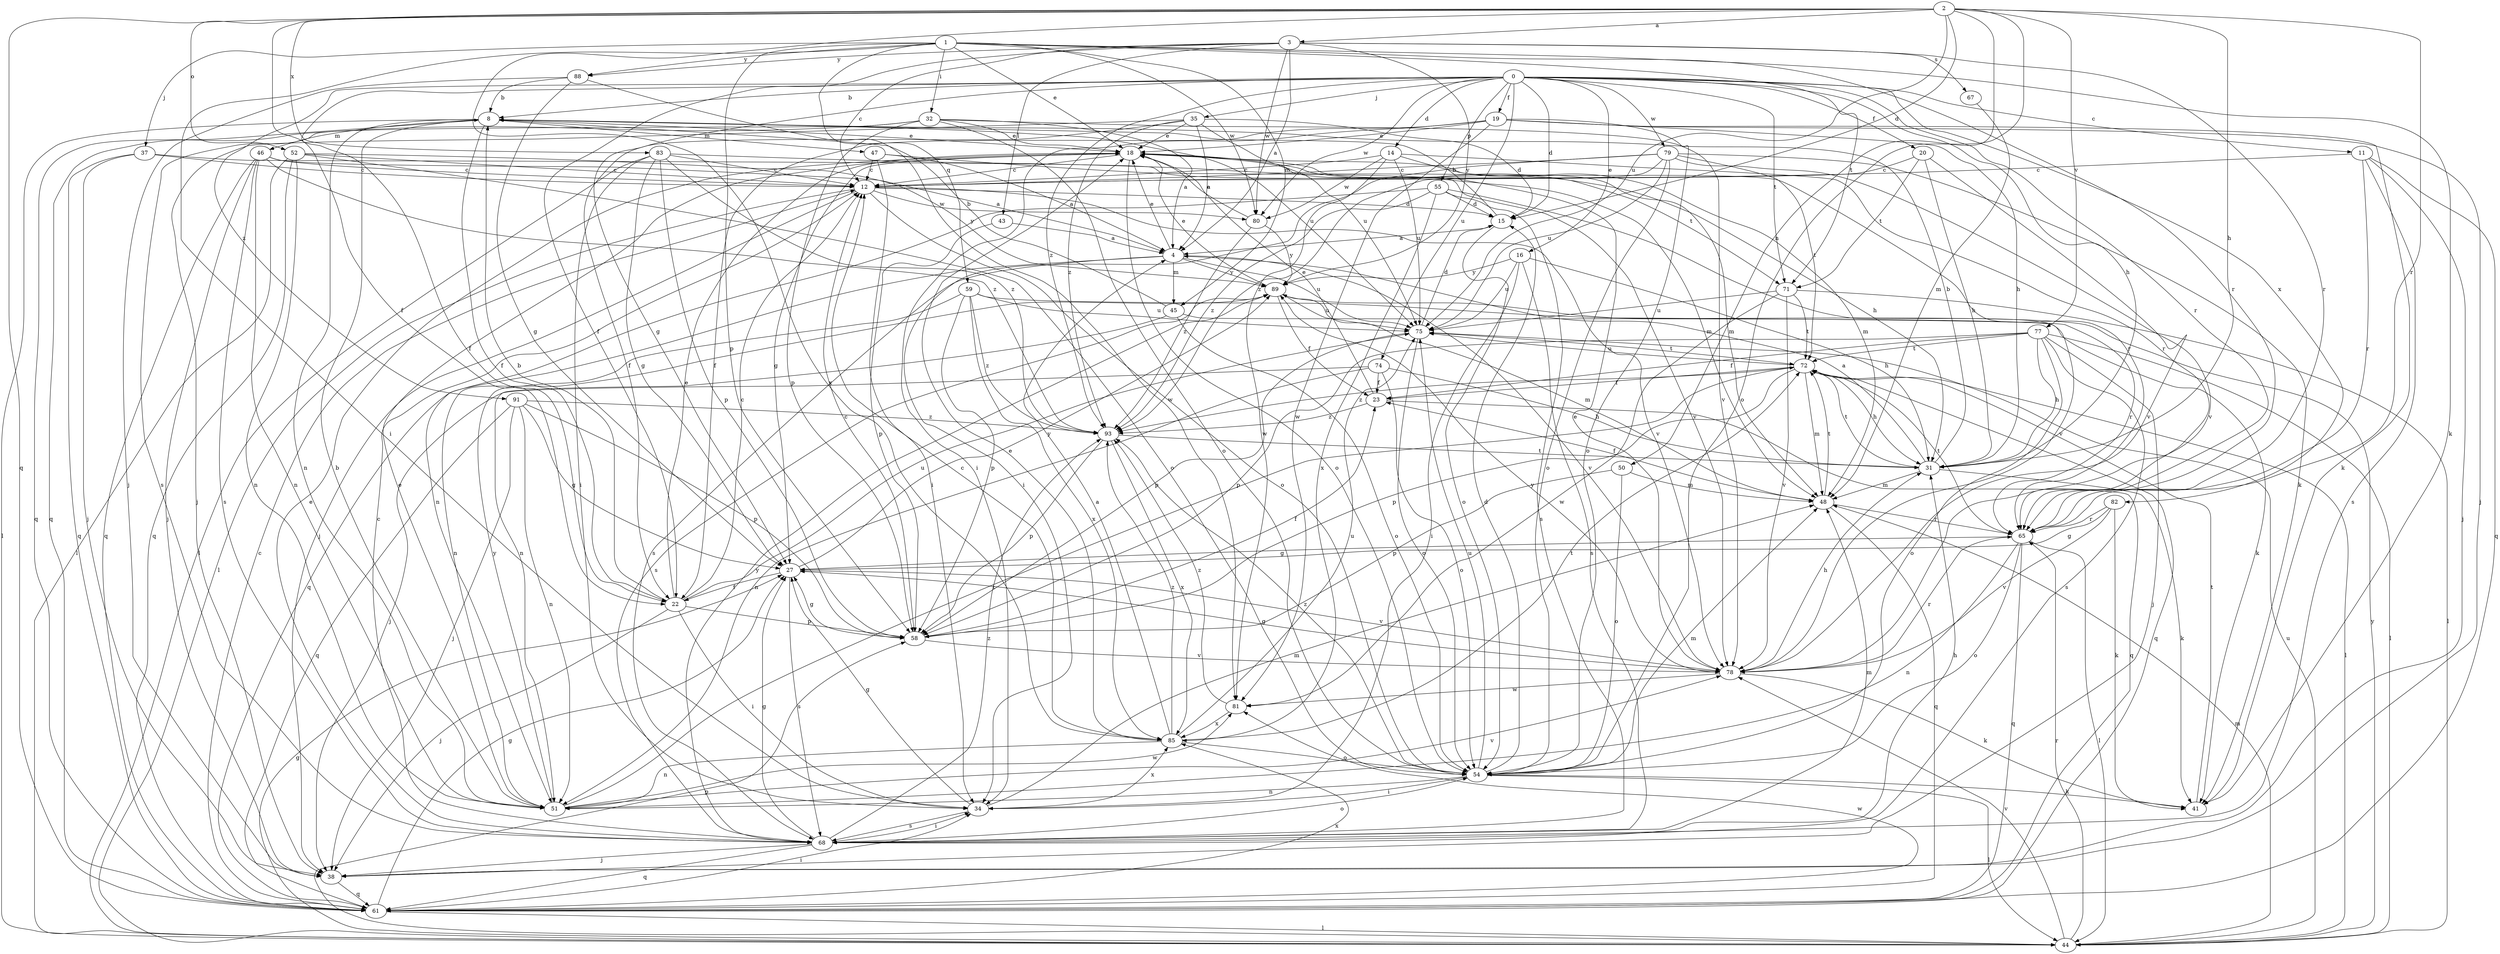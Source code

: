 strict digraph  {
0;
1;
2;
3;
4;
8;
11;
12;
14;
15;
16;
18;
19;
20;
22;
23;
27;
31;
32;
34;
35;
37;
38;
41;
43;
44;
45;
46;
47;
48;
50;
51;
52;
54;
55;
58;
59;
61;
65;
67;
68;
71;
72;
74;
75;
77;
78;
79;
80;
81;
82;
83;
85;
88;
89;
91;
93;
0 -> 8  [label=b];
0 -> 11  [label=c];
0 -> 14  [label=d];
0 -> 15  [label=d];
0 -> 16  [label=e];
0 -> 19  [label=f];
0 -> 20  [label=f];
0 -> 22  [label=f];
0 -> 27  [label=g];
0 -> 31  [label=h];
0 -> 35  [label=j];
0 -> 55  [label=p];
0 -> 65  [label=r];
0 -> 71  [label=t];
0 -> 74  [label=u];
0 -> 79  [label=w];
0 -> 80  [label=w];
0 -> 82  [label=x];
0 -> 91  [label=z];
0 -> 93  [label=z];
1 -> 18  [label=e];
1 -> 32  [label=i];
1 -> 34  [label=i];
1 -> 37  [label=j];
1 -> 41  [label=k];
1 -> 45  [label=m];
1 -> 58  [label=p];
1 -> 59  [label=q];
1 -> 65  [label=r];
1 -> 71  [label=t];
1 -> 80  [label=w];
1 -> 88  [label=y];
2 -> 3  [label=a];
2 -> 15  [label=d];
2 -> 22  [label=f];
2 -> 31  [label=h];
2 -> 50  [label=n];
2 -> 52  [label=o];
2 -> 54  [label=o];
2 -> 61  [label=q];
2 -> 65  [label=r];
2 -> 75  [label=u];
2 -> 77  [label=v];
2 -> 83  [label=x];
2 -> 85  [label=x];
3 -> 4  [label=a];
3 -> 12  [label=c];
3 -> 22  [label=f];
3 -> 43  [label=l];
3 -> 65  [label=r];
3 -> 67  [label=s];
3 -> 80  [label=w];
3 -> 88  [label=y];
3 -> 89  [label=y];
4 -> 18  [label=e];
4 -> 45  [label=m];
4 -> 61  [label=q];
4 -> 68  [label=s];
4 -> 75  [label=u];
4 -> 78  [label=v];
4 -> 89  [label=y];
8 -> 18  [label=e];
8 -> 22  [label=f];
8 -> 44  [label=l];
8 -> 46  [label=m];
8 -> 47  [label=m];
8 -> 51  [label=n];
8 -> 61  [label=q];
8 -> 75  [label=u];
11 -> 12  [label=c];
11 -> 38  [label=j];
11 -> 61  [label=q];
11 -> 65  [label=r];
11 -> 68  [label=s];
12 -> 15  [label=d];
12 -> 38  [label=j];
12 -> 44  [label=l];
12 -> 54  [label=o];
12 -> 78  [label=v];
12 -> 80  [label=w];
14 -> 12  [label=c];
14 -> 48  [label=m];
14 -> 65  [label=r];
14 -> 75  [label=u];
14 -> 80  [label=w];
14 -> 81  [label=w];
15 -> 4  [label=a];
15 -> 8  [label=b];
15 -> 54  [label=o];
16 -> 31  [label=h];
16 -> 34  [label=i];
16 -> 68  [label=s];
16 -> 75  [label=u];
16 -> 89  [label=y];
18 -> 12  [label=c];
18 -> 27  [label=g];
18 -> 48  [label=m];
18 -> 54  [label=o];
18 -> 65  [label=r];
18 -> 71  [label=t];
19 -> 18  [label=e];
19 -> 22  [label=f];
19 -> 31  [label=h];
19 -> 34  [label=i];
19 -> 38  [label=j];
19 -> 41  [label=k];
19 -> 54  [label=o];
19 -> 81  [label=w];
20 -> 12  [label=c];
20 -> 31  [label=h];
20 -> 71  [label=t];
20 -> 78  [label=v];
22 -> 8  [label=b];
22 -> 12  [label=c];
22 -> 18  [label=e];
22 -> 34  [label=i];
22 -> 38  [label=j];
22 -> 58  [label=p];
22 -> 75  [label=u];
23 -> 18  [label=e];
23 -> 61  [label=q];
23 -> 93  [label=z];
27 -> 22  [label=f];
27 -> 68  [label=s];
27 -> 78  [label=v];
27 -> 89  [label=y];
31 -> 4  [label=a];
31 -> 8  [label=b];
31 -> 41  [label=k];
31 -> 48  [label=m];
31 -> 72  [label=t];
32 -> 4  [label=a];
32 -> 18  [label=e];
32 -> 54  [label=o];
32 -> 58  [label=p];
32 -> 61  [label=q];
32 -> 68  [label=s];
32 -> 78  [label=v];
34 -> 27  [label=g];
34 -> 48  [label=m];
34 -> 68  [label=s];
34 -> 85  [label=x];
35 -> 4  [label=a];
35 -> 15  [label=d];
35 -> 18  [label=e];
35 -> 22  [label=f];
35 -> 38  [label=j];
35 -> 75  [label=u];
35 -> 93  [label=z];
37 -> 12  [label=c];
37 -> 38  [label=j];
37 -> 48  [label=m];
37 -> 61  [label=q];
38 -> 61  [label=q];
41 -> 72  [label=t];
43 -> 4  [label=a];
43 -> 58  [label=p];
44 -> 27  [label=g];
44 -> 48  [label=m];
44 -> 58  [label=p];
44 -> 65  [label=r];
44 -> 75  [label=u];
44 -> 78  [label=v];
44 -> 89  [label=y];
45 -> 8  [label=b];
45 -> 41  [label=k];
45 -> 51  [label=n];
45 -> 54  [label=o];
46 -> 4  [label=a];
46 -> 12  [label=c];
46 -> 38  [label=j];
46 -> 51  [label=n];
46 -> 61  [label=q];
46 -> 68  [label=s];
46 -> 93  [label=z];
47 -> 4  [label=a];
47 -> 12  [label=c];
47 -> 34  [label=i];
47 -> 78  [label=v];
48 -> 23  [label=f];
48 -> 61  [label=q];
48 -> 65  [label=r];
48 -> 72  [label=t];
50 -> 48  [label=m];
50 -> 54  [label=o];
50 -> 58  [label=p];
51 -> 8  [label=b];
51 -> 18  [label=e];
51 -> 72  [label=t];
51 -> 78  [label=v];
51 -> 81  [label=w];
51 -> 89  [label=y];
52 -> 12  [label=c];
52 -> 44  [label=l];
52 -> 51  [label=n];
52 -> 54  [label=o];
52 -> 61  [label=q];
52 -> 89  [label=y];
54 -> 15  [label=d];
54 -> 34  [label=i];
54 -> 41  [label=k];
54 -> 44  [label=l];
54 -> 48  [label=m];
54 -> 51  [label=n];
54 -> 75  [label=u];
54 -> 93  [label=z];
55 -> 15  [label=d];
55 -> 51  [label=n];
55 -> 68  [label=s];
55 -> 78  [label=v];
55 -> 85  [label=x];
55 -> 93  [label=z];
58 -> 12  [label=c];
58 -> 23  [label=f];
58 -> 27  [label=g];
58 -> 78  [label=v];
59 -> 51  [label=n];
59 -> 58  [label=p];
59 -> 65  [label=r];
59 -> 75  [label=u];
59 -> 85  [label=x];
59 -> 93  [label=z];
61 -> 12  [label=c];
61 -> 27  [label=g];
61 -> 34  [label=i];
61 -> 44  [label=l];
61 -> 81  [label=w];
61 -> 85  [label=x];
65 -> 27  [label=g];
65 -> 44  [label=l];
65 -> 51  [label=n];
65 -> 54  [label=o];
65 -> 61  [label=q];
65 -> 72  [label=t];
67 -> 48  [label=m];
68 -> 12  [label=c];
68 -> 18  [label=e];
68 -> 27  [label=g];
68 -> 31  [label=h];
68 -> 34  [label=i];
68 -> 38  [label=j];
68 -> 48  [label=m];
68 -> 54  [label=o];
68 -> 61  [label=q];
68 -> 89  [label=y];
68 -> 93  [label=z];
71 -> 44  [label=l];
71 -> 72  [label=t];
71 -> 75  [label=u];
71 -> 78  [label=v];
71 -> 81  [label=w];
72 -> 23  [label=f];
72 -> 31  [label=h];
72 -> 44  [label=l];
72 -> 48  [label=m];
72 -> 58  [label=p];
72 -> 61  [label=q];
72 -> 75  [label=u];
72 -> 93  [label=z];
74 -> 23  [label=f];
74 -> 31  [label=h];
74 -> 38  [label=j];
74 -> 51  [label=n];
74 -> 54  [label=o];
75 -> 15  [label=d];
75 -> 54  [label=o];
75 -> 58  [label=p];
75 -> 72  [label=t];
77 -> 23  [label=f];
77 -> 31  [label=h];
77 -> 38  [label=j];
77 -> 44  [label=l];
77 -> 54  [label=o];
77 -> 58  [label=p];
77 -> 68  [label=s];
77 -> 72  [label=t];
78 -> 18  [label=e];
78 -> 27  [label=g];
78 -> 31  [label=h];
78 -> 41  [label=k];
78 -> 65  [label=r];
78 -> 81  [label=w];
78 -> 89  [label=y];
79 -> 12  [label=c];
79 -> 34  [label=i];
79 -> 41  [label=k];
79 -> 54  [label=o];
79 -> 72  [label=t];
79 -> 75  [label=u];
79 -> 78  [label=v];
79 -> 93  [label=z];
80 -> 18  [label=e];
80 -> 89  [label=y];
80 -> 93  [label=z];
81 -> 85  [label=x];
81 -> 93  [label=z];
82 -> 27  [label=g];
82 -> 41  [label=k];
82 -> 65  [label=r];
82 -> 78  [label=v];
83 -> 12  [label=c];
83 -> 27  [label=g];
83 -> 31  [label=h];
83 -> 34  [label=i];
83 -> 44  [label=l];
83 -> 58  [label=p];
83 -> 93  [label=z];
85 -> 4  [label=a];
85 -> 12  [label=c];
85 -> 18  [label=e];
85 -> 51  [label=n];
85 -> 54  [label=o];
85 -> 72  [label=t];
85 -> 75  [label=u];
85 -> 93  [label=z];
88 -> 8  [label=b];
88 -> 27  [label=g];
88 -> 38  [label=j];
88 -> 81  [label=w];
89 -> 18  [label=e];
89 -> 23  [label=f];
89 -> 48  [label=m];
89 -> 68  [label=s];
89 -> 75  [label=u];
91 -> 27  [label=g];
91 -> 38  [label=j];
91 -> 51  [label=n];
91 -> 58  [label=p];
91 -> 61  [label=q];
91 -> 93  [label=z];
93 -> 58  [label=p];
93 -> 85  [label=x];
93 -> 31  [label=t];
}
